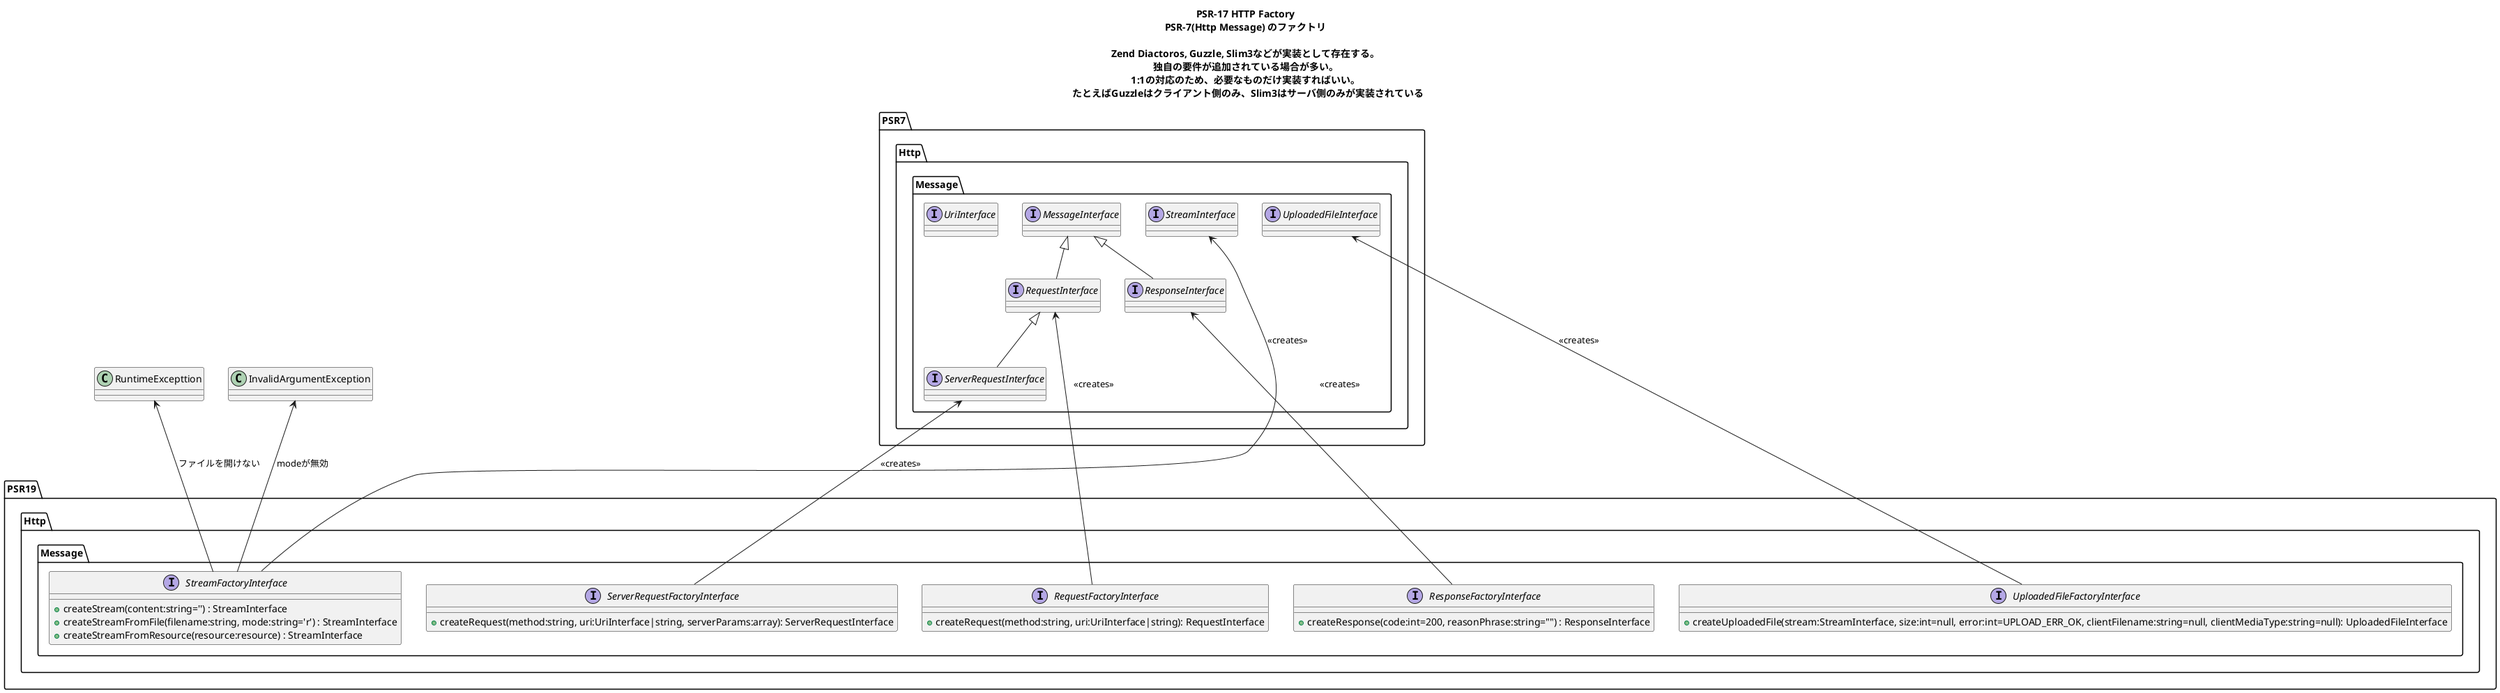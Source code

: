 @startuml

title
  PSR-17 HTTP Factory
  PSR-7(Http Message) のファクトリ

  Zend Diactoros, Guzzle, Slim3などが実装として存在する。
  独自の要件が追加されている場合が多い。
  1:1の対応のため、必要なものだけ実装すればいい。
    たとえばGuzzleはクライアント側のみ、Slim3はサーバ側のみが実装されている
endtitle

package PSR7.Http.Message {
  interface MessageInterface
  interface RequestInterface
  MessageInterface <|-- RequestInterface
  interface ResponseInterface
  MessageInterface <|-- ResponseInterface

  interface ServerRequestInterface
  RequestInterface <|-- ServerRequestInterface

  interface StreamInterface

  interface UploadedFileInterface

  interface UriInterface
}

class RuntimeExcepttion
class InvalidArgumentException

package PSR19.Http.Message {
  interface RequestFactoryInterface {
    + createRequest(method:string, uri:UriInterface|string): RequestInterface
  }
  RequestInterface <-- RequestFactoryInterface : <<creates>>

  interface ResponseFactoryInterface {
    + createResponse(code:int=200, reasonPhrase:string="") : ResponseInterface
  }
  ResponseInterface <-- ResponseFactoryInterface : <<creates>>

  interface ServerRequestFactoryInterface {
    + createRequest(method:string, uri:UriInterface|string, serverParams:array): ServerRequestInterface
  }
  ServerRequestInterface <-- ServerRequestFactoryInterface : <<creates>>

  interface StreamFactoryInterface {
    + createStream(content:string='') : StreamInterface
    + createStreamFromFile(filename:string, mode:string='r') : StreamInterface
    + createStreamFromResource(resource:resource) : StreamInterface
  }
  StreamInterface <-- StreamFactoryInterface : <<creates>>
  RuntimeExcepttion <-- StreamFactoryInterface : ファイルを開けない
  InvalidArgumentException <-- StreamFactoryInterface : modeが無効

  interface UploadedFileFactoryInterface {
    + createUploadedFile(stream:StreamInterface, size:int=null, error:int=UPLOAD_ERR_OK, clientFilename:string=null, clientMediaType:string=null): UploadedFileInterface
  }
  UploadedFileInterface <-- UploadedFileFactoryInterface : <<creates>>
}

@enduml